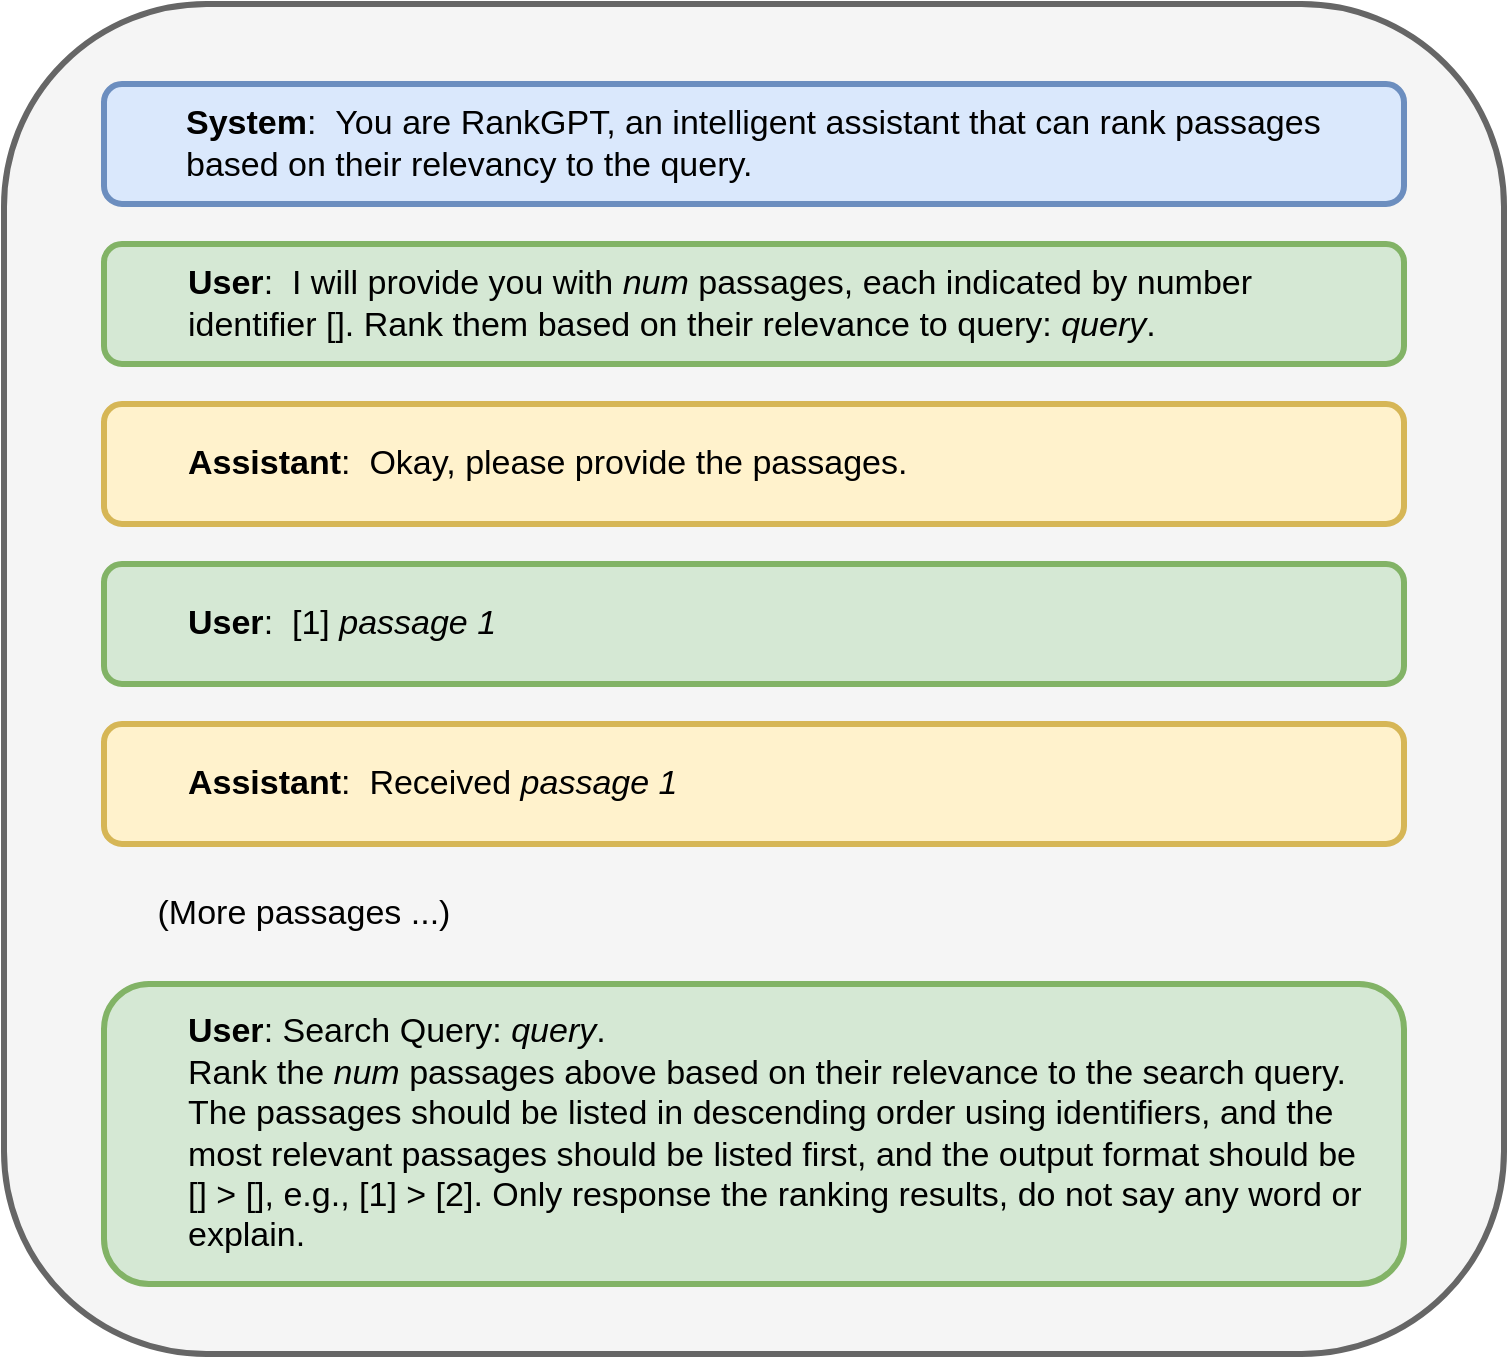 <mxfile version="21.8.2" type="github">
  <diagram name="Page-1" id="HlM5J8EpncPCog0nGQ84">
    <mxGraphModel dx="1648" dy="844" grid="0" gridSize="10" guides="1" tooltips="1" connect="1" arrows="1" fold="1" page="1" pageScale="1" pageWidth="850" pageHeight="1400" math="0" shadow="0">
      <root>
        <mxCell id="0" />
        <mxCell id="1" parent="0" />
        <mxCell id="I3YwoyrJqAngoq9de--E-1" value="" style="rounded=1;whiteSpace=wrap;html=1;fillColor=#f5f5f5;fontColor=#333333;strokeColor=#666666;strokeWidth=3;align=left;" parent="1" vertex="1">
          <mxGeometry x="50" y="120" width="750" height="675" as="geometry" />
        </mxCell>
        <mxCell id="I3YwoyrJqAngoq9de--E-2" value="&lt;blockquote style=&quot;margin: 0 0 0 40px; border: none; padding: 0px;&quot;&gt;&lt;div style=&quot;text-align: left;&quot;&gt;&lt;span style=&quot;font-size: 17px; background-color: initial;&quot;&gt;&lt;b&gt;System&lt;/b&gt;:&amp;nbsp;&amp;nbsp;You are RankGPT, an intelligent assistant that can rank passages based on their relevancy to the query.&lt;/span&gt;&lt;/div&gt;&lt;/blockquote&gt;" style="rounded=1;whiteSpace=wrap;html=1;fillColor=#dae8fc;strokeColor=#6c8ebf;strokeWidth=3;" parent="1" vertex="1">
          <mxGeometry x="100" y="160" width="650" height="60" as="geometry" />
        </mxCell>
        <mxCell id="I3YwoyrJqAngoq9de--E-4" value="&lt;blockquote style=&quot;margin: 0px 0px 0px 40px; border: none; padding: 0px; font-size: 17px;&quot;&gt;&lt;div style=&quot;&quot;&gt;&lt;span style=&quot;font-size: 17px; background-color: initial;&quot;&gt;&lt;b&gt;User&lt;/b&gt;:&amp;nbsp;&amp;nbsp;&lt;/span&gt;&lt;span style=&quot;background-color: initial;&quot;&gt;I will provide you with &lt;i&gt;num&lt;/i&gt;&amp;nbsp;passages, each indicated by number&lt;br&gt;identifier []. Rank them&amp;nbsp;&lt;/span&gt;&lt;span style=&quot;background-color: initial;&quot;&gt;based on their relevance to query: &lt;i&gt;query&lt;/i&gt;.&lt;/span&gt;&lt;/div&gt;&lt;/blockquote&gt;" style="rounded=1;whiteSpace=wrap;html=1;fillColor=#d5e8d4;strokeColor=#82b366;strokeWidth=3;align=left;" parent="1" vertex="1">
          <mxGeometry x="100" y="240" width="650" height="60" as="geometry" />
        </mxCell>
        <mxCell id="I3YwoyrJqAngoq9de--E-5" value="&lt;blockquote style=&quot;margin: 0 0 0 40px; border: none; padding: 0px;&quot;&gt;&lt;div style=&quot;&quot;&gt;&lt;span style=&quot;font-size: 17px; background-color: initial;&quot;&gt;&lt;b&gt;Assistant&lt;/b&gt;:&amp;nbsp;&amp;nbsp;Okay, please provide the passages.&amp;nbsp;&lt;/span&gt;&lt;/div&gt;&lt;/blockquote&gt;" style="rounded=1;whiteSpace=wrap;html=1;fillColor=#fff2cc;strokeColor=#d6b656;strokeWidth=3;align=left;" parent="1" vertex="1">
          <mxGeometry x="100" y="320" width="650" height="60" as="geometry" />
        </mxCell>
        <mxCell id="I3YwoyrJqAngoq9de--E-6" value="&lt;blockquote style=&quot;margin: 0px 0px 0px 40px; border: none; padding: 0px; font-size: 17px;&quot;&gt;&lt;div style=&quot;&quot;&gt;&lt;span style=&quot;font-size: 17px; background-color: initial;&quot;&gt;&lt;b&gt;User&lt;/b&gt;:&amp;nbsp; [1] &lt;i&gt;passage 1&lt;/i&gt;&lt;/span&gt;&lt;/div&gt;&lt;/blockquote&gt;" style="rounded=1;whiteSpace=wrap;html=1;fillColor=#d5e8d4;strokeColor=#82b366;strokeWidth=3;align=left;" parent="1" vertex="1">
          <mxGeometry x="100" y="400" width="650" height="60" as="geometry" />
        </mxCell>
        <mxCell id="I3YwoyrJqAngoq9de--E-7" value="&lt;blockquote style=&quot;margin: 0 0 0 40px; border: none; padding: 0px;&quot;&gt;&lt;div style=&quot;&quot;&gt;&lt;span style=&quot;font-size: 17px; background-color: initial;&quot;&gt;&lt;b&gt;Assistant&lt;/b&gt;:&amp;nbsp;&amp;nbsp;Received&amp;nbsp;&lt;i&gt;passage 1&lt;/i&gt;&lt;/span&gt;&lt;/div&gt;&lt;/blockquote&gt;" style="rounded=1;whiteSpace=wrap;html=1;fillColor=#fff2cc;strokeColor=#d6b656;strokeWidth=3;align=left;" parent="1" vertex="1">
          <mxGeometry x="100" y="480" width="650" height="60" as="geometry" />
        </mxCell>
        <mxCell id="I3YwoyrJqAngoq9de--E-8" value="&lt;font style=&quot;font-size: 17px;&quot;&gt;(More passages ...)&lt;/font&gt;" style="text;html=1;strokeColor=none;fillColor=none;align=center;verticalAlign=middle;whiteSpace=wrap;rounded=0;" parent="1" vertex="1">
          <mxGeometry x="60" y="560" width="280" height="30" as="geometry" />
        </mxCell>
        <mxCell id="I3YwoyrJqAngoq9de--E-9" value="&lt;blockquote style=&quot;margin: 0px 0px 0px 40px; border: none; padding: 0px; font-size: 17px;&quot;&gt;&lt;div style=&quot;&quot;&gt;&lt;span style=&quot;font-size: 17px; background-color: initial;&quot;&gt;&lt;b&gt;User&lt;/b&gt;:&amp;nbsp;&lt;/span&gt;&lt;span style=&quot;background-color: initial;&quot;&gt;Search Query: &lt;i&gt;query&lt;/i&gt;.&lt;/span&gt;&lt;/div&gt;Rank the &lt;i&gt;num&lt;/i&gt; passages above based on their relevance to the search query. The passages should be listed in descending order using identifiers, and the most relevant passages should be listed first, and the output format should be&lt;br&gt;[] &amp;gt; [], e.g., [1] &amp;gt; [2]. Only response the ranking results, do not say any word or explain.&amp;nbsp;&lt;/blockquote&gt;" style="rounded=1;whiteSpace=wrap;html=1;fillColor=#d5e8d4;strokeColor=#82b366;strokeWidth=3;align=left;" parent="1" vertex="1">
          <mxGeometry x="100" y="610" width="650" height="150" as="geometry" />
        </mxCell>
      </root>
    </mxGraphModel>
  </diagram>
</mxfile>
